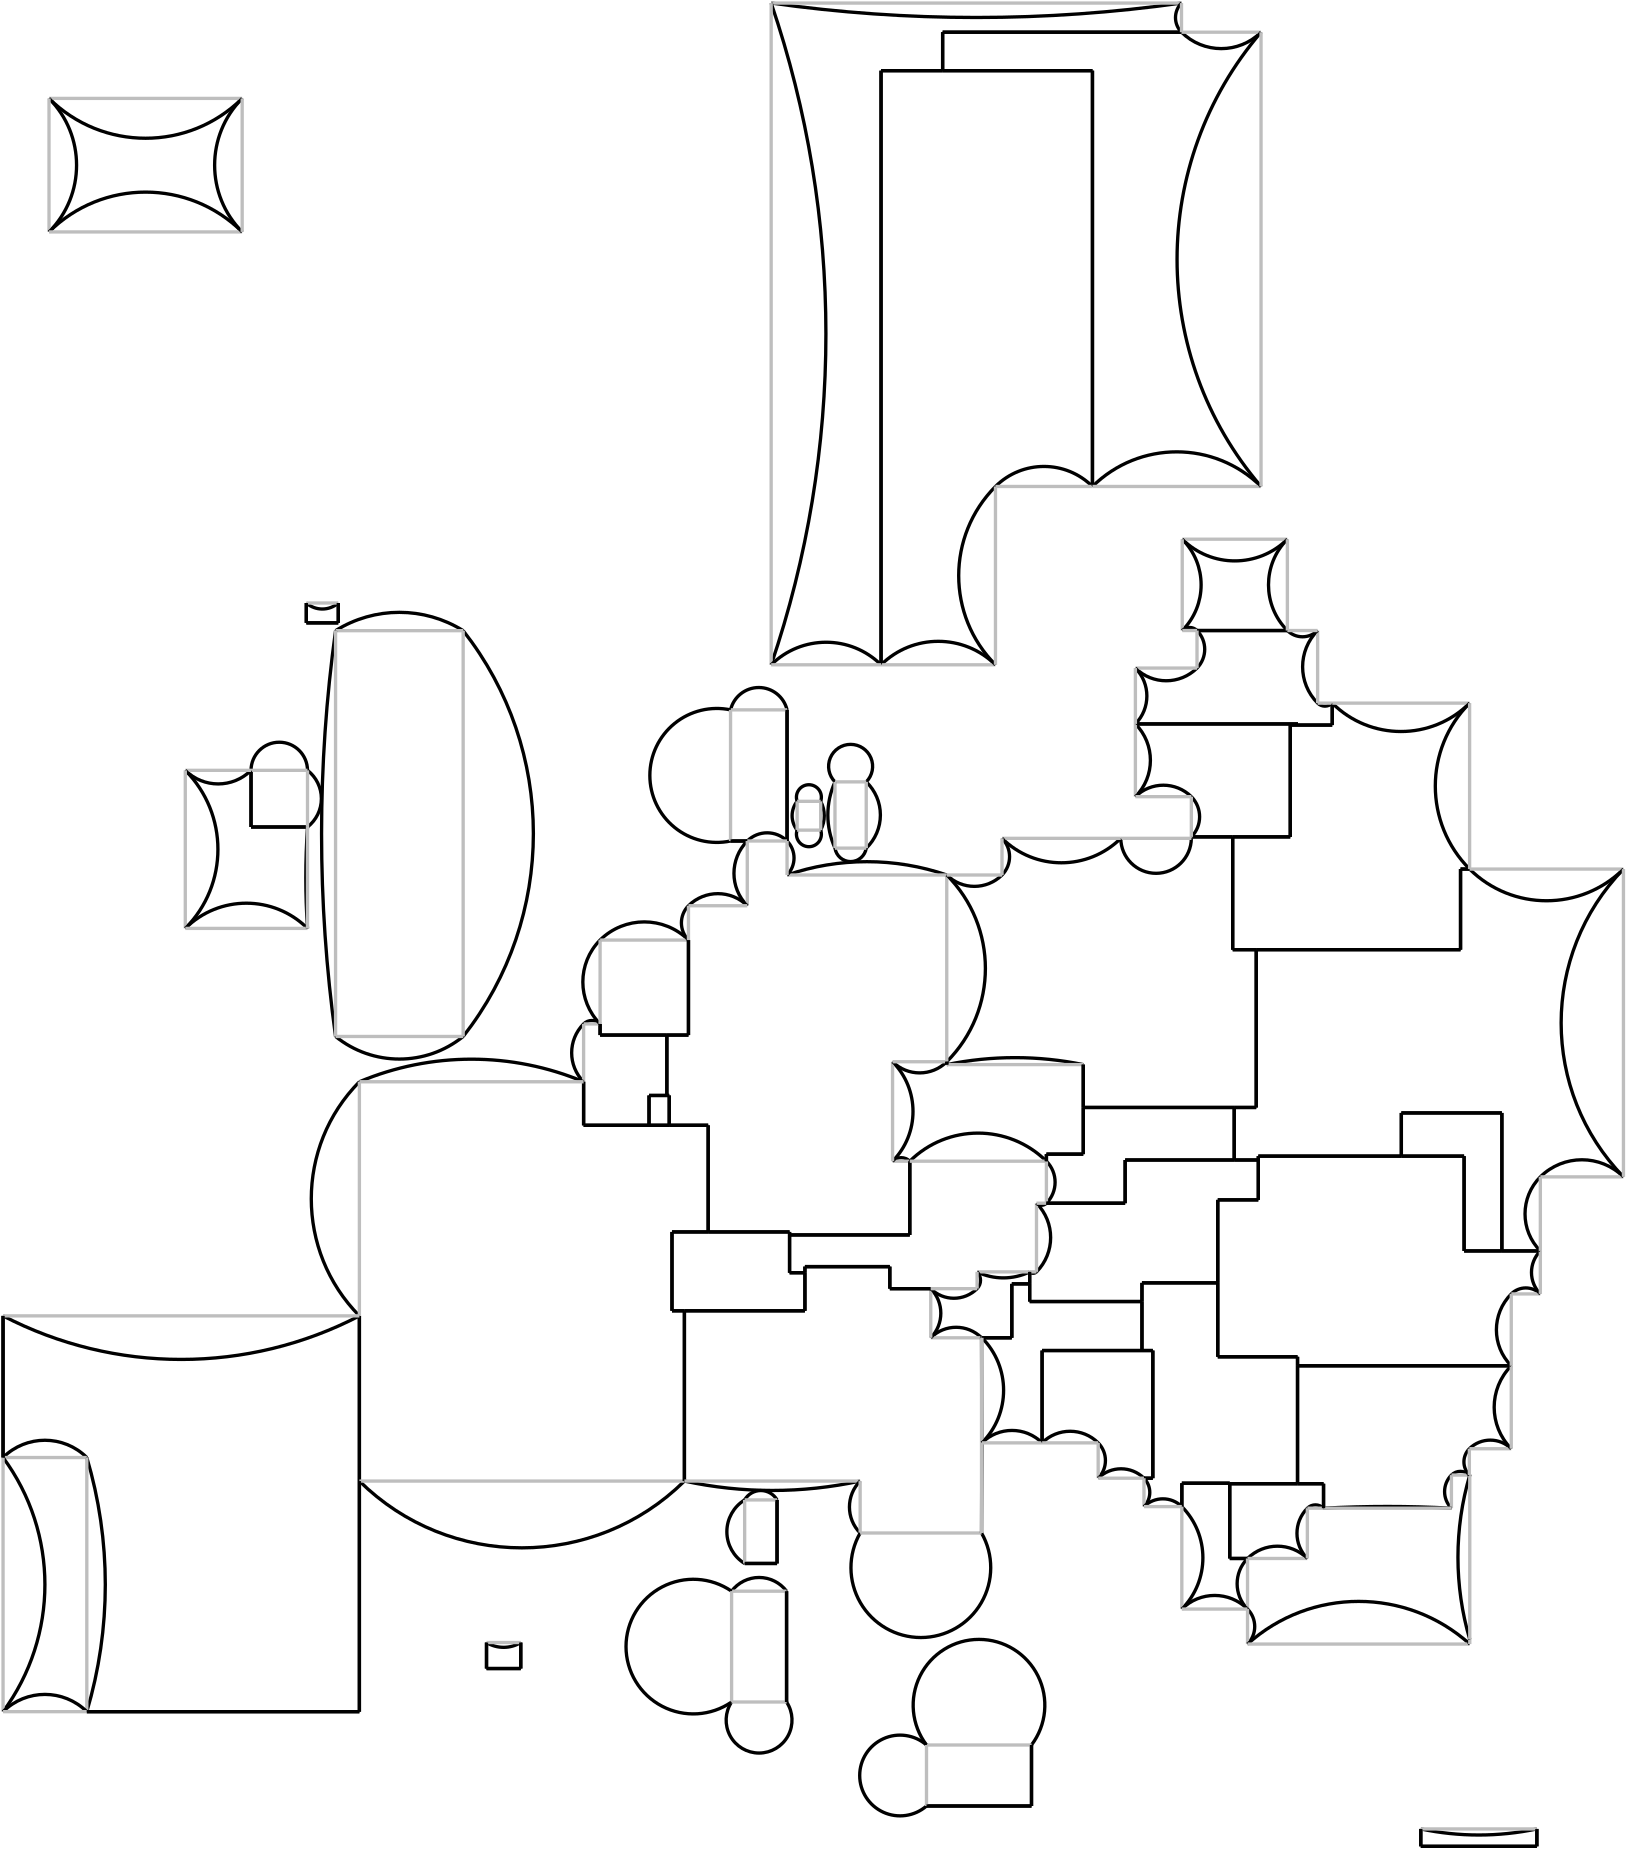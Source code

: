 <?xml version="1.0"?> 
<!DOCTYPE ipe SYSTEM "ipe.dtd"> 
<ipe version="70010" creator="Ipe 7.0.10"> 
<info created="D:20110803231932" modified="D:20110803231932"/> 
<ipestyle name="basic">
<pen name="heavier" value="0.8"/>
<pen name="fat" value="1.2"/>
<pen name="ultrafat" value="2"/>
<color name="red" value="1 0 0"/>
<color name="green" value="0 1 0"/>
<color name="blue" value="0 0 1"/>
<color name="yellow" value="1 1 0"/>
<color name="orange" value="1 0.647 0"/>
<color name="gold" value="1 0.843 0"/>
<color name="purple" value="0.627 0.125 0.941"/>
<color name="gray" value="0.745"/>
<color name="lightblue" value="0.678 0.847 0.902"/>
<color name="lightcyan" value="0.878 1 1"/>
<color name="lightgray" value="0.827"/>
<color name="lightgreen" value="0.565 0.933 0.565"/>
<color name="lightyellow" value="1 1 0.878"/>
<dashstyle name="dashed" value="[4] 0"/>
<dashstyle name="dotted" value="[1 3] 0"/>
<dashstyle name="dash dotted" value="[4 2 1 2] 0"/>
<dashstyle name="dash dot dotted" value="[4 2 1 2 1 2] 0"/>
</ipestyle>
<page>
<layer name="alpha"/>
<layer name="beta"/>
<view layers="beta alpha" active="beta"/>
<path layer="beta" stroke="black" pen="fat">
277.796 104.388 m 
289.459 104.388 l 
</path> 
<path layer="beta" stroke="black" pen="fat">
289.459 104.388 m 
289.459 127.269 l 
</path> 
<path layer="beta" stroke="black" pen="fat">
292.888 54.5286 m 
292.888 94.4125 l 
</path> 
<path layer="beta" stroke="black" pen="fat">
272.72 364.485 m 
278.746 364.485 l 
</path> 
<path layer="beta" stroke="black" pen="fat">
293.063 364.485 m 
293.063 411.689 l 
</path> 
<path layer="beta" stroke="black" pen="fat">
343.263 17.0797 m 
381.063 17.0797 l 
</path> 
<path layer="beta" stroke="black" pen="fat">
381.063 17.0797 m 
381.063 39.0562 l 
</path> 
<path layer="beta" stroke="black" pen="fat">
10.823 142.538 m 
21.3927 0 0 -21.3927 25.8979 127.359 40.9729 142.538 a 
</path> 
<path layer="alpha" stroke="gray" pen="fat">
10.823 142.538 m 
40.9729 142.538 l 
</path> 
<path layer="beta" stroke="black" pen="fat">
40.9729 142.538 m 
160.393 0 0 -160.393 -112.758 96.7911 40.9729 51.0444 a 
</path> 
<path layer="alpha" stroke="gray" pen="fat">
40.9729 142.538 m 
40.9729 51.0444 l 
</path> 
<path layer="beta" stroke="black" pen="fat">
100.094 369.529 m 
120.425 369.529 l 
</path> 
<path layer="beta" stroke="black" pen="fat">
100.094 389.925 m 
100.094 369.529 l 
</path> 
<path layer="beta" stroke="black" pen="fat">
120.425 369.529 m 
100.094 369.529 l 
</path> 
<path layer="beta" stroke="black" pen="fat">
100.094 369.529 m 
100.094 389.925 l 
</path> 
<path layer="beta" stroke="black" pen="fat">
100.094 389.925 m 
10.1659 0 0 -10.1659 110.26 389.878 120.425 389.925 a 
</path> 
<path layer="alpha" stroke="gray" pen="fat">
100.094 389.925 m 
120.425 389.925 l 
</path> 
<path layer="beta" stroke="black" pen="fat">
120.425 389.925 m 
12.9127 0 0 -12.9127 112.505 379.727 120.425 369.529 a 
</path> 
<path layer="alpha" stroke="gray" pen="fat">
120.425 389.925 m 
120.425 369.529 l 
</path> 
<path layer="beta" stroke="black" pen="fat">
120.001 443.004 m 
120.001 450.159 l 
</path> 
<path layer="beta" stroke="black" pen="fat">
131.508 443.004 m 
120.001 443.004 l 
</path> 
<path layer="beta" stroke="black" pen="fat">
131.508 450.159 m 
131.508 443.004 l 
</path> 
<path layer="beta" stroke="black" pen="fat">
10.823 142.538 m 
10.823 193.527 l 
</path> 
<path layer="beta" stroke="black" pen="fat">
139.103 51.0444 m 
40.9729 51.0444 l 
</path> 
<path layer="beta" stroke="black" pen="fat">
139.103 134.065 m 
139.103 51.0444 l 
</path> 
<path layer="beta" stroke="black" pen="fat">
139.103 193.527 m 
139.103 134.065 l 
</path> 
<path layer="beta" stroke="black" pen="fat">
130.527 440.205 m 
43.2854 0 0 -43.2854 153.495 403.516 176.463 440.205 a 
</path> 
<path layer="alpha" stroke="gray" pen="fat">
130.527 440.205 m 
176.463 440.205 l 
</path> 
<path layer="beta" stroke="black" pen="fat">
130.527 294.112 m 
531.63 0 0 -531.63 657.115 367.158 130.527 440.205 a 
</path> 
<path layer="alpha" stroke="gray" pen="fat">
130.527 294.112 m 
130.527 440.205 l 
</path> 
<path layer="beta" stroke="black" pen="fat">
176.463 294.112 m 
36.5115 0 0 -36.5115 153.495 322.494 130.527 294.112 a 
</path> 
<path layer="alpha" stroke="gray" pen="fat">
176.463 294.112 m 
130.527 294.112 l 
</path> 
<path layer="beta" stroke="black" pen="fat">
176.463 440.205 m 
118.193 0 0 -118.193 83.5445 367.158 176.463 294.112 a 
</path> 
<path layer="alpha" stroke="gray" pen="fat">
176.463 440.205 m 
176.463 294.112 l 
</path> 
<path layer="beta" stroke="black" pen="fat">
184.868 66.5732 m 
184.868 75.9246 l 
</path> 
<path layer="beta" stroke="black" pen="fat">
197.194 66.5732 m 
184.868 66.5732 l 
</path> 
<path layer="beta" stroke="black" pen="fat">
197.194 75.9246 m 
197.194 66.5732 l 
</path> 
<path layer="beta" stroke="black" pen="fat">
225.759 294.61 m 
249.788 294.61 l 
</path> 
<path layer="beta" stroke="black" pen="fat">
225.759 298.641 m 
225.759 294.61 l 
</path> 
<path layer="beta" stroke="black" pen="fat">
219.821 298.641 m 
4.20533 0 0 -4.20533 222.79 295.663 225.759 298.641 a 
</path> 
<path layer="alpha" stroke="gray" pen="fat">
219.821 298.641 m 
225.759 298.641 l 
</path> 
<path layer="beta" stroke="black" pen="fat">
219.821 277.81 m 
14.7646 0 0 -14.7646 230.285 288.226 219.821 298.641 a 
</path> 
<path layer="alpha" stroke="gray" pen="fat">
219.821 277.81 m 
219.821 298.641 l 
</path> 
<path layer="beta" stroke="black" pen="fat">
219.821 262.137 m 
219.821 277.81 l 
</path> 
<path layer="beta" stroke="black" pen="fat">
243.377 262.137 m 
219.821 262.137 l 
</path> 
<path layer="beta" stroke="black" pen="fat">
243.377 272.887 m 
243.377 262.137 l 
</path> 
<path layer="beta" stroke="black" pen="fat">
249.788 272.887 m 
243.377 272.887 l 
</path> 
<path layer="beta" stroke="black" pen="fat">
249.788 294.61 m 
249.788 272.887 l 
</path> 
<path layer="beta" stroke="black" pen="fat">
243.377 262.137 m 
243.377 272.887 l 
</path> 
<path layer="beta" stroke="black" pen="fat">
243.377 272.887 m 
249.788 272.887 l 
</path> 
<path layer="beta" stroke="black" pen="fat">
249.788 272.887 m 
250.649 272.887 l 
</path> 
<path layer="beta" stroke="black" pen="fat">
250.649 272.887 m 
250.649 262.137 l 
</path> 
<path layer="beta" stroke="black" pen="fat">
250.649 262.137 m 
243.377 262.137 l 
</path> 
<path layer="beta" stroke="black" pen="fat">
249.788 294.61 m 
225.759 294.61 l 
</path> 
<path layer="beta" stroke="black" pen="fat">
225.759 294.61 m 
225.759 298.641 l 
</path> 
<path layer="beta" stroke="black" pen="fat">
225.759 328.832 m 
22.6336 0 0 -22.6336 241.665 312.729 257.57 328.832 a 
</path> 
<path layer="alpha" stroke="gray" pen="fat">
225.759 328.832 m 
257.57 328.832 l 
</path> 
<path layer="beta" stroke="black" pen="fat">
225.759 298.641 m 
21.4421 0 0 -21.4421 240.988 313.737 225.759 328.832 a 
</path> 
<path layer="alpha" stroke="gray" pen="fat">
225.759 298.641 m 
225.759 328.832 l 
</path> 
<path layer="beta" stroke="black" pen="fat">
257.57 294.61 m 
249.788 294.61 l 
</path> 
<path layer="beta" stroke="black" pen="fat">
257.57 328.832 m 
257.57 294.61 l 
</path> 
<path layer="beta" stroke="black" pen="fat">
139.103 134.065 m 
139.103 193.527 l 
</path> 
<path layer="beta" stroke="black" pen="fat">
219.821 277.81 m 
219.821 262.137 l 
</path> 
<path layer="beta" stroke="black" pen="fat">
219.821 262.137 m 
243.377 262.137 l 
</path> 
<path layer="beta" stroke="black" pen="fat">
243.377 262.137 m 
250.649 262.137 l 
</path> 
<path layer="beta" stroke="black" pen="fat">
250.649 262.137 m 
264.668 262.137 l 
</path> 
<path layer="beta" stroke="black" pen="fat">
264.668 262.137 m 
264.668 223.749 l 
</path> 
<path layer="beta" stroke="black" pen="fat">
139.103 277.81 m 
104.249 0 0 -104.249 179.462 181.69 219.821 277.81 a 
</path> 
<path layer="alpha" stroke="gray" pen="fat">
139.103 277.81 m 
219.821 277.81 l 
</path> 
<path layer="beta" stroke="black" pen="fat">
139.103 193.527 m 
59.9351 0 0 -59.9351 181.721 235.668 139.103 277.81 a 
</path> 
<path layer="alpha" stroke="gray" pen="fat">
139.103 193.527 m 
139.103 277.81 l 
</path> 
<path layer="beta" stroke="black" pen="fat">
256.11 134.065 m 
83.1878 0 0 -83.1878 197.607 193.205 139.103 134.065 a 
</path> 
<path layer="alpha" stroke="gray" pen="fat">
256.11 134.065 m 
139.103 134.065 l 
</path> 
<path layer="beta" stroke="black" pen="fat">
256.11 195.36 m 
256.11 134.065 l 
</path> 
<path layer="beta" stroke="black" pen="fat">
251.638 195.36 m 
256.11 195.36 l 
</path> 
<path layer="beta" stroke="black" pen="fat">
251.638 223.749 m 
251.638 195.36 l 
</path> 
<path layer="beta" stroke="black" pen="fat">
264.668 223.749 m 
251.638 223.749 l 
</path> 
<path layer="beta" stroke="black" pen="fat">
277.796 127.269 m 
6.71366 0 0 -6.71366 283.627 123.942 289.459 127.269 a 
</path> 
<path layer="alpha" stroke="gray" pen="fat">
277.796 127.269 m 
289.459 127.269 l 
</path> 
<path layer="beta" stroke="black" pen="fat">
277.796 104.388 m 
13.4233 0 0 -13.4233 284.817 115.829 277.796 127.269 a 
</path> 
<path layer="alpha" stroke="gray" pen="fat">
277.796 104.388 m 
277.796 127.269 l 
</path> 
<path layer="beta" stroke="black" pen="fat">
289.459 104.388 m 
277.796 104.388 l 
</path> 
<path layer="beta" stroke="black" pen="fat">
289.459 127.269 m 
289.459 104.388 l 
</path> 
<path layer="beta" stroke="black" pen="fat">
273.093 94.4125 m 
12.38 0 0 -12.38 282.991 86.9753 292.888 94.4125 a 
</path> 
<path layer="alpha" stroke="gray" pen="fat">
273.093 94.4125 m 
292.888 94.4125 l 
</path> 
<path layer="beta" stroke="black" pen="fat">
273.093 54.5286 m 
-24.2351 0 0 24.2351 259.322 74.4705 273.093 94.4125 a 
</path> 
<path layer="alpha" stroke="gray" pen="fat">
273.093 54.5286 m 
273.093 94.4125 l 
</path> 
<path layer="beta" stroke="black" pen="fat">
292.888 54.5286 m 
-11.8555 0 0 11.8555 282.991 48.0018 273.093 54.5286 a 
</path> 
<path layer="alpha" stroke="gray" pen="fat">
292.888 54.5286 m 
273.093 54.5286 l 
</path> 
<path layer="beta" stroke="black" pen="fat">
292.888 94.4125 m 
292.888 54.5286 l 
</path> 
<path layer="beta" stroke="black" pen="fat">
272.72 411.689 m 
10.4516 0 0 -10.4516 282.892 409.286 293.063 411.689 a 
</path> 
<path layer="alpha" stroke="gray" pen="fat">
272.72 411.689 m 
293.063 411.689 l 
</path> 
<path layer="beta" stroke="black" pen="fat">
272.72 364.485 m 
-24.1133 0 0 24.1133 267.781 388.087 272.72 411.689 a 
</path> 
<path layer="alpha" stroke="gray" pen="fat">
272.72 364.485 m 
272.72 411.689 l 
</path> 
<path layer="beta" stroke="black" pen="fat">
278.746 364.485 m 
272.72 364.485 l 
</path> 
<path layer="beta" stroke="black" pen="fat">
293.063 411.689 m 
293.063 364.485 l 
</path> 
<path layer="beta" stroke="black" pen="fat">
256.11 195.36 m 
251.638 195.36 l 
</path> 
<path layer="beta" stroke="black" pen="fat">
251.638 195.36 m 
251.638 223.749 l 
</path> 
<path layer="beta" stroke="black" pen="fat">
251.638 223.749 m 
264.668 223.749 l 
</path> 
<path layer="beta" stroke="black" pen="fat">
293.966 209.063 m 
299.492 209.063 l 
</path> 
<path layer="beta" stroke="black" pen="fat">
293.966 222.672 m 
293.966 209.063 l 
</path> 
<path layer="beta" stroke="black" pen="fat">
293.966 223.749 m 
293.966 222.672 l 
</path> 
<path layer="beta" stroke="black" pen="fat">
264.668 223.749 m 
293.966 223.749 l 
</path> 
<path layer="beta" stroke="black" pen="fat">
299.492 195.36 m 
256.11 195.36 l 
</path> 
<path layer="beta" stroke="black" pen="fat">
299.492 209.063 m 
299.492 195.36 l 
</path> 
<path layer="beta" stroke="black" pen="fat">
296.691 378.771 m 
-4.49029 0 0 4.49029 300.93 380.253 305.169 378.771 a 
</path> 
<path layer="alpha" stroke="gray" pen="fat">
296.691 378.771 m 
305.169 378.771 l 
</path> 
<path layer="beta" stroke="black" pen="fat">
296.691 368.403 m 
8.33124 0 0 -8.33124 303.213 373.587 296.691 378.771 a 
</path> 
<path layer="alpha" stroke="gray" pen="fat">
296.691 368.403 m 
296.691 378.771 l 
</path> 
<path layer="beta" stroke="black" pen="fat">
305.169 368.403 m 
-4.49029 0 0 4.49029 300.93 366.922 296.691 368.403 a 
</path> 
<path layer="alpha" stroke="gray" pen="fat">
305.169 368.403 m 
296.691 368.403 l 
</path> 
<path layer="beta" stroke="black" pen="fat">
305.169 378.771 m 
11.0613 0 0 -11.0613 295.398 373.587 305.169 368.403 a 
</path> 
<path layer="alpha" stroke="gray" pen="fat">
305.169 378.771 m 
305.169 368.403 l 
</path> 
<path layer="beta" stroke="black" pen="fat">
310.314 385.768 m 
-7.92464 0 0 7.92464 315.943 391.347 321.571 385.768 a 
</path> 
<path layer="alpha" stroke="gray" pen="fat">
310.314 385.768 m 
321.571 385.768 l 
</path> 
<path layer="beta" stroke="black" pen="fat">
310.314 361.919 m 
29.021 0 0 -29.021 336.772 373.843 310.314 385.768 a 
</path> 
<path layer="alpha" stroke="gray" pen="fat">
310.314 361.919 m 
310.314 385.768 l 
</path> 
<path layer="beta" stroke="black" pen="fat">
321.571 361.919 m 
5.69171 0 0 -5.69171 315.943 362.765 310.314 361.919 a 
</path> 
<path layer="alpha" stroke="gray" pen="fat">
321.571 361.919 m 
310.314 361.919 l 
</path> 
<path layer="beta" stroke="black" pen="fat">
321.571 385.768 m 
16.5075 0 0 -16.5075 310.156 373.844 321.571 361.919 a 
</path> 
<path layer="alpha" stroke="gray" pen="fat">
321.571 385.768 m 
321.571 361.919 l 
</path> 
<path layer="beta" stroke="black" pen="fat">
249.788 272.887 m 
249.788 294.61 l 
</path> 
<path layer="beta" stroke="black" pen="fat">
250.649 272.887 m 
249.788 272.887 l 
</path> 
<path layer="beta" stroke="black" pen="fat">
250.649 262.137 m 
250.649 272.887 l 
</path> 
<path layer="beta" stroke="black" pen="fat">
249.788 294.61 m 
257.57 294.61 l 
</path> 
<path layer="beta" stroke="black" pen="fat">
257.57 294.61 m 
257.57 328.832 l 
</path> 
<path layer="beta" stroke="black" pen="fat">
264.668 262.137 m 
250.649 262.137 l 
</path> 
<path layer="beta" stroke="black" pen="fat">
264.668 223.749 m 
264.668 262.137 l 
</path> 
<path layer="beta" stroke="black" pen="fat">
278.746 364.485 m 
10.1704 0 0 -10.1704 285.905 357.261 293.063 364.485 a 
</path> 
<path layer="alpha" stroke="gray" pen="fat">
278.746 364.485 m 
293.063 364.485 l 
</path> 
<path layer="beta" stroke="black" pen="fat">
293.966 222.672 m 
293.966 223.749 l 
</path> 
<path layer="beta" stroke="black" pen="fat">
293.966 223.749 m 
264.668 223.749 l 
</path> 
<path layer="beta" stroke="black" pen="fat">
293.063 352.243 m 
88.511 0 0 -88.511 321.808 268.529 350.552 352.243 a 
</path> 
<path layer="alpha" stroke="gray" pen="fat">
293.063 352.243 m 
350.552 352.243 l 
</path> 
<path layer="beta" stroke="black" pen="fat">
293.063 364.485 m 
8.71215 0 0 -8.71215 286.864 358.364 293.063 352.243 a 
</path> 
<path layer="alpha" stroke="gray" pen="fat">
293.063 364.485 m 
293.063 352.243 l 
</path> 
<path layer="beta" stroke="black" pen="fat">
278.746 341.185 m 
16.5443 0 0 -16.5443 290.493 352.835 278.746 364.485 a 
</path> 
<path layer="alpha" stroke="gray" pen="fat">
278.746 341.185 m 
278.746 364.485 l 
</path> 
<path layer="beta" stroke="black" pen="fat">
257.57 341.185 m 
15.0771 0 0 -15.0771 268.158 330.451 278.746 341.185 a 
</path> 
<path layer="alpha" stroke="gray" pen="fat">
257.57 341.185 m 
278.746 341.185 l 
</path> 
<path layer="beta" stroke="black" pen="fat">
257.57 328.832 m 
8.78512 0 0 -8.78512 263.818 335.008 257.57 341.185 a 
</path> 
<path layer="alpha" stroke="gray" pen="fat">
257.57 328.832 m 
257.57 341.185 l 
</path> 
<path layer="beta" stroke="black" pen="fat">
337.248 222.672 m 
293.966 222.672 l 
</path> 
<path layer="beta" stroke="black" pen="fat">
337.248 249.207 m 
337.248 222.672 l 
</path> 
<path layer="beta" stroke="black" pen="fat">
331.045 249.207 m 
4.40392 0 0 -4.40392 334.146 246.08 337.248 249.207 a 
</path> 
<path layer="alpha" stroke="gray" pen="fat">
331.045 249.207 m 
337.248 249.207 l 
</path> 
<path layer="beta" stroke="black" pen="fat">
331.045 285.011 m 
25.4541 0 0 -25.4541 312.95 267.109 331.045 249.207 a 
</path> 
<path layer="alpha" stroke="gray" pen="fat">
331.045 285.011 m 
331.045 249.207 l 
</path> 
<path layer="beta" stroke="black" pen="fat">
350.552 285.011 m 
13.8654 0 0 -13.8654 340.799 294.866 331.045 285.011 a 
</path> 
<path layer="alpha" stroke="gray" pen="fat">
350.552 285.011 m 
331.045 285.011 l 
</path> 
<path layer="beta" stroke="black" pen="fat">
350.552 352.243 m 
47.5684 0 0 -47.5684 316.896 318.627 350.552 285.011 a 
</path> 
<path layer="alpha" stroke="gray" pen="fat">
350.552 352.243 m 
350.552 285.011 l 
</path> 
<path layer="beta" stroke="black" pen="fat">
256.11 134.065 m 
256.11 195.36 l 
</path> 
<path layer="beta" stroke="black" pen="fat">
256.11 195.36 m 
299.492 195.36 l 
</path> 
<path layer="beta" stroke="black" pen="fat">
299.492 195.36 m 
299.492 209.063 l 
</path> 
<path layer="beta" stroke="black" pen="fat">
344.788 185.644 m 
12.9523 0 0 -12.9523 353.931 176.47 363.075 185.644 a 
</path> 
<path layer="alpha" stroke="gray" pen="fat">
344.788 185.644 m 
363.075 185.644 l 
</path> 
<path layer="beta" stroke="black" pen="fat">
344.788 203.326 m 
12.5787 0 0 -12.5787 335.84 194.485 344.788 185.644 a 
</path> 
<path layer="alpha" stroke="gray" pen="fat">
344.788 203.326 m 
344.788 185.644 l 
</path> 
<path layer="beta" stroke="black" pen="fat">
330.055 203.326 m 
344.788 203.326 l 
</path> 
<path layer="beta" stroke="black" pen="fat">
330.055 211.258 m 
330.055 203.326 l 
</path> 
<path layer="beta" stroke="black" pen="fat">
299.492 211.258 m 
330.055 211.258 l 
</path> 
<path layer="beta" stroke="black" pen="fat">
299.492 209.063 m 
299.492 211.258 l 
</path> 
<path layer="beta" stroke="black" pen="fat">
319.378 134.065 m 
149.435 0 0 -149.435 287.744 280.113 256.11 134.065 a 
</path> 
<path layer="alpha" stroke="gray" pen="fat">
319.378 134.065 m 
256.11 134.065 l 
</path> 
<path layer="beta" stroke="black" pen="fat">
319.378 115.362 m 
13.2709 0 0 -13.2709 328.794 124.714 319.378 134.065 a 
</path> 
<path layer="alpha" stroke="gray" pen="fat">
319.378 115.362 m 
319.378 134.065 l 
</path> 
<path layer="beta" stroke="black" pen="fat">
363.075 115.362 m 
-25.1579 0 0 25.1579 341.226 102.89 319.378 115.362 a 
</path> 
<path layer="alpha" stroke="gray" pen="fat">
363.075 115.362 m 
319.378 115.362 l 
</path> 
<path layer="beta" stroke="black" pen="fat">
363.075 185.644 m 
6236.23 0 0 -6236.23 -5873.05 150.503 363.075 115.362 a 
</path> 
<path layer="alpha" stroke="gray" pen="fat">
363.075 185.644 m 
363.075 115.362 l 
</path> 
<path layer="beta" stroke="black" pen="fat">
373.973 185.644 m 
363.207 185.644 l 
</path> 
<path layer="beta" stroke="black" pen="fat">
373.973 205.052 m 
373.973 185.644 l 
</path> 
<path layer="beta" stroke="black" pen="fat">
380.404 205.052 m 
373.973 205.052 l 
</path> 
<path layer="beta" stroke="black" pen="fat">
380.404 209.366 m 
380.404 205.052 l 
</path> 
<path layer="beta" stroke="black" pen="fat">
343.263 39.0562 m 
-23.7026 0 0 23.7026 362.163 53.3603 381.063 39.0562 a 
</path> 
<path layer="alpha" stroke="gray" pen="fat">
343.263 39.0562 m 
381.063 39.0562 l 
</path> 
<path layer="beta" stroke="black" pen="fat">
343.263 17.0797 m 
-14.5344 0 0 14.5344 333.749 28.0679 343.263 39.0562 a 
</path> 
<path layer="alpha" stroke="gray" pen="fat">
343.263 17.0797 m 
343.263 39.0562 l 
</path> 
<path layer="beta" stroke="black" pen="fat">
381.063 17.0797 m 
343.263 17.0797 l 
</path> 
<path layer="beta" stroke="black" pen="fat">
381.063 39.0562 m 
381.063 17.0797 l 
</path> 
<path layer="beta" stroke="black" pen="fat">
299.492 209.063 m 
293.966 209.063 l 
</path> 
<path layer="beta" stroke="black" pen="fat">
293.966 209.063 m 
293.966 222.672 l 
</path> 
<path layer="beta" stroke="black" pen="fat">
293.966 222.672 m 
337.248 222.672 l 
</path> 
<path layer="beta" stroke="black" pen="fat">
337.248 222.672 m 
337.248 249.207 l 
</path> 
<path layer="beta" stroke="black" pen="fat">
344.788 203.326 m 
330.055 203.326 l 
</path> 
<path layer="beta" stroke="black" pen="fat">
330.055 203.326 m 
330.055 211.258 l 
</path> 
<path layer="beta" stroke="black" pen="fat">
330.055 211.258 m 
299.492 211.258 l 
</path> 
<path layer="beta" stroke="black" pen="fat">
299.492 211.258 m 
299.492 209.063 l 
</path> 
<path layer="beta" stroke="black" pen="fat">
380.404 209.366 m 
21.7852 0 0 -21.7852 370.938 228.987 361.471 209.366 a 
</path> 
<path layer="alpha" stroke="gray" pen="fat">
380.404 209.366 m 
361.471 209.366 l 
</path> 
<path layer="beta" stroke="black" pen="fat">
361.471 209.366 m 
4.29802 0 0 -4.29802 358.413 206.346 361.471 203.326 a 
</path> 
<path layer="alpha" stroke="gray" pen="fat">
361.471 209.366 m 
361.471 203.326 l 
</path> 
<path layer="beta" stroke="black" pen="fat">
361.471 203.326 m 
11.7983 0 0 -11.7983 353.13 211.67 344.788 203.326 a 
</path> 
<path layer="alpha" stroke="gray" pen="fat">
361.471 203.326 m 
344.788 203.326 l 
</path> 
<path layer="beta" stroke="black" pen="fat">
337.248 249.207 m 
34.9424 0 0 -34.9424 361.839 224.383 386.431 249.207 a 
</path> 
<path layer="alpha" stroke="gray" pen="fat">
337.248 249.207 m 
386.431 249.207 l 
</path> 
<path layer="beta" stroke="black" pen="fat">
382.859 209.366 m 
1.74062 0 0 -1.74062 381.631 210.6 380.404 209.366 a 
</path> 
<path layer="alpha" stroke="gray" pen="fat">
382.859 209.366 m 
380.404 209.366 l 
</path> 
<path layer="beta" stroke="black" pen="fat">
382.859 234.082 m 
17.541 0 0 -17.541 370.41 221.724 382.859 209.366 a 
</path> 
<path layer="alpha" stroke="gray" pen="fat">
382.859 234.082 m 
382.859 209.366 l 
</path> 
<path layer="beta" stroke="black" pen="fat">
386.431 234.082 m 
2.52812 0 0 -2.52812 384.645 235.871 382.859 234.082 a 
</path> 
<path layer="alpha" stroke="gray" pen="fat">
386.431 234.082 m 
382.859 234.082 l 
</path> 
<path layer="beta" stroke="black" pen="fat">
386.431 249.207 m 
10.7069 0 0 -10.7069 378.852 241.645 386.431 234.082 a 
</path> 
<path layer="alpha" stroke="gray" pen="fat">
386.431 249.207 m 
386.431 234.082 l 
</path> 
<path layer="beta" stroke="black" pen="fat">
350.552 283.981 m 
121.432 0 0 -121.432 375.127 165.062 399.702 283.981 a 
</path> 
<path layer="alpha" stroke="gray" pen="fat">
350.552 283.981 m 
399.702 283.981 l 
</path> 
<path layer="beta" stroke="black" pen="fat">
350.552 285.011 m 
350.552 283.981 l 
</path> 
<path layer="beta" stroke="black" pen="fat">
399.702 283.981 m 
399.702 268.548 l 
</path> 
<path layer="beta" stroke="black" pen="fat">
386.431 251.768 m 
386.431 249.207 l 
</path> 
<path layer="beta" stroke="black" pen="fat">
399.702 251.768 m 
386.431 251.768 l 
</path> 
<path layer="beta" stroke="black" pen="fat">
399.702 268.548 m 
399.702 251.768 l 
</path> 
<path layer="beta" stroke="black" pen="fat">
349.07 641.814 m 
403.007 641.814 l 
</path> 
<path layer="beta" stroke="black" pen="fat">
403.007 641.814 m 
403.007 492.108 l 
</path> 
<path layer="beta" stroke="black" pen="fat">
326.904 641.814 m 
349.07 641.814 l 
</path> 
<path layer="beta" stroke="black" pen="fat">
326.904 427.907 m 
326.904 641.814 l 
</path> 
<path layer="beta" stroke="black" pen="fat">
363.207 185.644 m 
373.973 185.644 l 
</path> 
<path layer="beta" stroke="black" pen="fat">
373.973 185.644 m 
373.973 205.052 l 
</path> 
<path layer="beta" stroke="black" pen="fat">
373.973 205.052 m 
380.404 205.052 l 
</path> 
<path layer="beta" stroke="black" pen="fat">
380.404 198.69 m 
420.827 198.69 l 
</path> 
<path layer="beta" stroke="black" pen="fat">
380.404 205.052 m 
380.404 198.69 l 
</path> 
<path layer="beta" stroke="black" pen="fat">
384.879 181.044 m 
384.879 147.812 l 
</path> 
<path layer="beta" stroke="black" pen="fat">
420.827 181.044 m 
384.879 181.044 l 
</path> 
<path layer="beta" stroke="black" pen="fat">
420.827 198.69 m 
420.827 181.044 l 
</path> 
<path layer="beta" stroke="black" pen="fat">
384.879 147.812 m 
384.879 181.044 l 
</path> 
<path layer="beta" stroke="black" pen="fat">
384.879 181.044 m 
420.827 181.044 l 
</path> 
<path layer="beta" stroke="black" pen="fat">
420.827 181.044 m 
424.737 181.044 l 
</path> 
<path layer="beta" stroke="black" pen="fat">
424.737 135.092 m 
421.547 135.092 l 
</path> 
<path layer="beta" stroke="black" pen="fat">
424.737 181.044 m 
424.737 135.092 l 
</path> 
<path layer="beta" stroke="black" pen="fat">
349.07 641.814 m 
326.904 641.814 l 
</path> 
<path layer="beta" stroke="black" pen="fat">
326.904 641.814 m 
326.904 427.907 l 
</path> 
<path layer="beta" stroke="black" pen="fat">
349.07 655.657 m 
349.07 641.814 l 
</path> 
<path layer="beta" stroke="black" pen="fat">
435.064 655.657 m 
349.07 655.657 l 
</path> 
<path layer="beta" stroke="black" pen="fat">
386.431 249.207 m 
386.431 251.768 l 
</path> 
<path layer="beta" stroke="black" pen="fat">
386.431 251.768 m 
399.702 251.768 l 
</path> 
<path layer="beta" stroke="black" pen="fat">
399.702 251.768 m 
399.702 268.548 l 
</path> 
<path layer="beta" stroke="black" pen="fat">
399.702 268.548 m 
454.041 268.548 l 
</path> 
<path layer="beta" stroke="black" pen="fat">
414.779 234.082 m 
386.431 234.082 l 
</path> 
<path layer="beta" stroke="black" pen="fat">
414.779 249.636 m 
414.779 234.082 l 
</path> 
<path layer="beta" stroke="black" pen="fat">
454.041 249.636 m 
414.779 249.636 l 
</path> 
<path layer="beta" stroke="black" pen="fat">
454.041 268.548 m 
454.041 249.636 l 
</path> 
<path layer="beta" stroke="black" pen="fat">
452.429 106.189 m 
458.832 106.189 l 
</path> 
<path layer="beta" stroke="black" pen="fat">
452.429 133.096 m 
452.429 106.189 l 
</path> 
<path layer="beta" stroke="black" pen="fat">
452.429 133.301 m 
452.429 133.096 l 
</path> 
<path layer="beta" stroke="black" pen="fat">
435.181 133.301 m 
452.429 133.301 l 
</path> 
<path layer="beta" stroke="black" pen="fat">
435.181 124.864 m 
435.181 133.301 l 
</path> 
<path layer="beta" stroke="black" pen="fat">
350.552 283.981 m 
350.552 285.011 l 
</path> 
<path layer="beta" stroke="black" pen="fat">
399.702 268.548 m 
399.702 283.981 l 
</path> 
<path layer="beta" stroke="black" pen="fat">
454.041 268.548 m 
399.702 268.548 l 
</path> 
<path layer="beta" stroke="black" pen="fat">
453.487 325.356 m 
461.971 325.356 l 
</path> 
<path layer="beta" stroke="black" pen="fat">
453.487 365.969 m 
453.487 325.356 l 
</path> 
<path layer="beta" stroke="black" pen="fat">
438.607 365.969 m 
453.487 365.969 l 
</path> 
<path layer="beta" stroke="black" pen="fat">
461.971 268.548 m 
454.041 268.548 l 
</path> 
<path layer="beta" stroke="black" pen="fat">
461.971 325.356 m 
461.971 268.548 l 
</path> 
<path layer="beta" stroke="black" pen="fat">
380.404 205.052 m 
380.404 209.366 l 
</path> 
<path layer="beta" stroke="black" pen="fat">
420.827 198.69 m 
380.404 198.69 l 
</path> 
<path layer="beta" stroke="black" pen="fat">
380.404 198.69 m 
380.404 205.052 l 
</path> 
<path layer="beta" stroke="black" pen="fat">
386.431 234.082 m 
414.779 234.082 l 
</path> 
<path layer="beta" stroke="black" pen="fat">
414.779 234.082 m 
414.779 249.636 l 
</path> 
<path layer="beta" stroke="black" pen="fat">
414.779 249.636 m 
454.041 249.636 l 
</path> 
<path layer="beta" stroke="black" pen="fat">
454.041 249.636 m 
462.717 249.636 l 
</path> 
<path layer="beta" stroke="black" pen="fat">
420.827 205.403 m 
420.827 198.69 l 
</path> 
<path layer="beta" stroke="black" pen="fat">
448.116 205.403 m 
420.827 205.403 l 
</path> 
<path layer="beta" stroke="black" pen="fat">
448.116 235.299 m 
448.116 205.403 l 
</path> 
<path layer="beta" stroke="black" pen="fat">
462.717 235.299 m 
448.116 235.299 l 
</path> 
<path layer="beta" stroke="black" pen="fat">
462.717 249.636 m 
462.717 235.299 l 
</path> 
<path layer="beta" stroke="black" pen="fat">
403.007 641.814 m 
349.07 641.814 l 
</path> 
<path layer="beta" stroke="black" pen="fat">
403.007 492.108 m 
403.007 641.814 l 
</path> 
<path layer="beta" stroke="black" pen="fat">
349.07 641.814 m 
349.07 655.657 l 
</path> 
<path layer="beta" stroke="black" pen="fat">
349.07 655.657 m 
435.064 655.657 l 
</path> 
<path layer="beta" stroke="black" pen="fat">
473.179 440.254 m 
440.645 440.254 l 
</path> 
<path layer="beta" stroke="black" pen="fat">
420.827 181.044 m 
420.827 198.69 l 
</path> 
<path layer="beta" stroke="black" pen="fat">
424.737 181.044 m 
420.827 181.044 l 
</path> 
<path layer="beta" stroke="black" pen="fat">
421.547 135.092 m 
424.737 135.092 l 
</path> 
<path layer="beta" stroke="black" pen="fat">
424.737 135.092 m 
424.737 181.044 l 
</path> 
<path layer="beta" stroke="black" pen="fat">
452.429 133.096 m 
452.429 133.301 l 
</path> 
<path layer="beta" stroke="black" pen="fat">
452.429 133.301 m 
435.181 133.301 l 
</path> 
<path layer="beta" stroke="black" pen="fat">
435.181 133.301 m 
435.181 124.864 l 
</path> 
<path layer="beta" stroke="black" pen="fat">
420.827 198.69 m 
420.827 205.403 l 
</path> 
<path layer="beta" stroke="black" pen="fat">
420.827 205.403 m 
448.116 205.403 l 
</path> 
<path layer="beta" stroke="black" pen="fat">
448.116 178.789 m 
476.834 178.789 l 
</path> 
<path layer="beta" stroke="black" pen="fat">
448.116 205.403 m 
448.116 178.789 l 
</path> 
<path layer="beta" stroke="black" pen="fat">
476.834 178.789 m 
476.834 175.56 l 
</path> 
<path layer="beta" stroke="black" pen="fat">
476.834 133.096 m 
452.429 133.096 l 
</path> 
<path layer="beta" stroke="black" pen="fat">
476.834 175.56 m 
476.834 133.096 l 
</path> 
<path layer="beta" stroke="black" pen="fat">
453.487 365.969 m 
438.607 365.969 l 
</path> 
<path layer="beta" stroke="black" pen="fat">
418.464 406.627 m 
477.002 406.627 l 
</path> 
<path layer="beta" stroke="black" pen="fat">
477.002 406.627 m 
477.002 406.216 l 
</path> 
<path layer="beta" stroke="black" pen="fat">
474.224 365.969 m 
453.487 365.969 l 
</path> 
<path layer="beta" stroke="black" pen="fat">
474.224 406.216 m 
474.224 365.969 l 
</path> 
<path layer="beta" stroke="black" pen="fat">
477.002 406.216 m 
474.224 406.216 l 
</path> 
<path layer="beta" stroke="black" pen="fat">
458.832 106.189 m 
452.429 106.189 l 
</path> 
<path layer="beta" stroke="black" pen="fat">
452.429 106.189 m 
452.429 133.096 l 
</path> 
<path layer="beta" stroke="black" pen="fat">
452.429 133.096 m 
476.834 133.096 l 
</path> 
<path layer="beta" stroke="black" pen="fat">
476.834 133.096 m 
486.197 133.096 l 
</path> 
<path layer="beta" stroke="black" pen="fat">
486.197 133.096 m 
486.197 124.285 l 
</path> 
<path layer="beta" stroke="black" pen="fat">
440.645 440.254 m 
473.179 440.254 l 
</path> 
<path layer="beta" stroke="black" pen="fat">
477.002 406.627 m 
418.464 406.627 l 
</path> 
<path layer="beta" stroke="black" pen="fat">
477.002 406.216 m 
477.002 406.627 l 
</path> 
<path layer="beta" stroke="black" pen="fat">
489.332 406.216 m 
477.002 406.216 l 
</path> 
<path layer="beta" stroke="black" pen="fat">
489.332 414.121 m 
489.332 406.216 l 
</path> 
<path layer="beta" stroke="black" pen="fat">
461.971 325.356 m 
453.487 325.356 l 
</path> 
<path layer="beta" stroke="black" pen="fat">
453.487 325.356 m 
453.487 365.969 l 
</path> 
<path layer="beta" stroke="black" pen="fat">
453.487 365.969 m 
474.224 365.969 l 
</path> 
<path layer="beta" stroke="black" pen="fat">
474.224 365.969 m 
474.224 406.216 l 
</path> 
<path layer="beta" stroke="black" pen="fat">
474.224 406.216 m 
477.002 406.216 l 
</path> 
<path layer="beta" stroke="black" pen="fat">
477.002 406.216 m 
489.332 406.216 l 
</path> 
<path layer="beta" stroke="black" pen="fat">
489.332 406.216 m 
489.332 414.121 l 
</path> 
<path layer="beta" stroke="black" pen="fat">
535.517 325.356 m 
461.971 325.356 l 
</path> 
<path layer="beta" stroke="black" pen="fat">
535.517 354.375 m 
535.517 325.356 l 
</path> 
<path layer="beta" stroke="black" pen="fat">
538.782 354.375 m 
535.517 354.375 l 
</path> 
<path layer="beta" stroke="black" pen="fat">
458.832 87.9914 m 
12.9358 0 0 -12.9358 468.027 97.0902 458.832 106.189 a 
</path> 
<path layer="alpha" stroke="gray" pen="fat">
458.832 87.9914 m 
458.832 106.189 l 
</path> 
<path layer="beta" stroke="black" pen="fat">
458.832 106.189 m 
15.3048 0 0 -15.3048 469.602 95.3147 480.371 106.189 a 
</path> 
<path layer="alpha" stroke="gray" pen="fat">
458.832 106.189 m 
480.371 106.189 l 
</path> 
<path layer="beta" stroke="black" pen="fat">
480.371 106.189 m 
12.8127 0 0 -12.8127 489.443 115.237 480.371 124.285 a 
</path> 
<path layer="alpha" stroke="gray" pen="fat">
480.371 106.189 m 
480.371 124.285 l 
</path> 
<path layer="beta" stroke="black" pen="fat">
480.371 124.285 m 
4.12769 0 0 -4.12769 483.284 121.361 486.197 124.285 a 
</path> 
<path layer="alpha" stroke="gray" pen="fat">
480.371 124.285 m 
486.197 124.285 l 
</path> 
<path layer="beta" stroke="black" pen="fat">
532.236 136.231 m 
4.58887 0 0 -4.58887 535.465 132.971 538.695 136.231 a 
</path> 
<path layer="alpha" stroke="gray" pen="fat">
532.236 136.231 m 
538.695 136.231 l 
</path> 
<path layer="beta" stroke="black" pen="fat">
532.236 124.285 m 
8.47367 0 0 -8.47367 538.246 130.258 532.236 136.231 a 
</path> 
<path layer="alpha" stroke="gray" pen="fat">
532.236 124.285 m 
532.236 136.231 l 
</path> 
<path layer="beta" stroke="black" pen="fat">
486.197 124.285 m 
420.751 0 0 -420.751 509.216 -295.836 532.236 124.285 a 
</path> 
<path layer="alpha" stroke="gray" pen="fat">
486.197 124.285 m 
532.236 124.285 l 
</path> 
<path layer="beta" stroke="black" pen="fat">
514.209 266.58 m 
550.396 266.58 l 
</path> 
<path layer="beta" stroke="black" pen="fat">
514.209 251.044 m 
514.209 266.58 l 
</path> 
<path layer="beta" stroke="black" pen="fat">
550.396 266.58 m 
550.396 216.903 l 
</path> 
<path layer="beta" stroke="black" pen="fat">
536.801 251.044 m 
514.209 251.044 l 
</path> 
<path layer="beta" stroke="black" pen="fat">
536.801 216.903 m 
536.801 251.044 l 
</path> 
<path layer="beta" stroke="black" pen="fat">
550.396 216.903 m 
536.801 216.903 l 
</path> 
<path layer="beta" stroke="black" pen="fat">
476.834 133.096 m 
476.834 175.56 l 
</path> 
<path layer="beta" stroke="black" pen="fat">
486.197 133.096 m 
476.834 133.096 l 
</path> 
<path layer="beta" stroke="black" pen="fat">
486.197 124.285 m 
486.197 133.096 l 
</path> 
<path layer="beta" stroke="black" pen="fat">
476.834 175.56 m 
553.78 175.56 l 
</path> 
<path layer="beta" stroke="black" pen="fat">
521.205 2.5632 m 
521.205 8.8264 l 
</path> 
<path layer="beta" stroke="black" pen="fat">
562.992 2.5632 m 
521.205 2.5632 l 
</path> 
<path layer="beta" stroke="black" pen="fat">
562.992 8.8264 m 
562.992 2.5632 l 
</path> 
<path layer="beta" stroke="black" pen="fat">
448.116 205.403 m 
448.116 235.299 l 
</path> 
<path layer="beta" stroke="black" pen="fat">
448.116 235.299 m 
462.717 235.299 l 
</path> 
<path layer="beta" stroke="black" pen="fat">
462.717 235.299 m 
462.717 249.636 l 
</path> 
<path layer="beta" stroke="black" pen="fat">
476.834 178.789 m 
448.116 178.789 l 
</path> 
<path layer="beta" stroke="black" pen="fat">
448.116 178.789 m 
448.116 205.403 l 
</path> 
<path layer="beta" stroke="black" pen="fat">
476.834 175.56 m 
476.834 178.789 l 
</path> 
<path layer="beta" stroke="black" pen="fat">
514.209 251.044 m 
536.801 251.044 l 
</path> 
<path layer="beta" stroke="black" pen="fat">
536.801 251.044 m 
536.801 216.903 l 
</path> 
<path layer="beta" stroke="black" pen="fat">
536.801 216.903 m 
550.396 216.903 l 
</path> 
<path layer="beta" stroke="black" pen="fat">
553.78 175.56 m 
476.834 175.56 l 
</path> 
<path layer="beta" stroke="black" pen="fat">
550.396 216.903 m 
564.248 216.903 l 
</path> 
<path layer="beta" stroke="black" pen="fat">
462.717 251.044 m 
514.209 251.044 l 
</path> 
<path layer="beta" stroke="black" pen="fat">
462.717 249.636 m 
462.717 251.044 l 
</path> 
<path layer="beta" stroke="black" pen="fat">
454.041 249.636 m 
454.041 268.548 l 
</path> 
<path layer="beta" stroke="black" pen="fat">
454.041 268.548 m 
461.971 268.548 l 
</path> 
<path layer="beta" stroke="black" pen="fat">
461.971 268.548 m 
461.971 325.356 l 
</path> 
<path layer="beta" stroke="black" pen="fat">
462.717 249.636 m 
454.041 249.636 l 
</path> 
<path layer="beta" stroke="black" pen="fat">
461.971 325.356 m 
535.517 325.356 l 
</path> 
<path layer="beta" stroke="black" pen="fat">
535.517 325.356 m 
535.517 354.375 l 
</path> 
<path layer="beta" stroke="black" pen="fat">
535.517 354.375 m 
538.782 354.375 l 
</path> 
<path layer="beta" stroke="black" pen="fat">
550.396 266.58 m 
514.209 266.58 l 
</path> 
<path layer="beta" stroke="black" pen="fat">
514.209 266.58 m 
514.209 251.044 l 
</path> 
<path layer="beta" stroke="black" pen="fat">
550.396 216.903 m 
550.396 266.58 l 
</path> 
<path layer="beta" stroke="black" pen="fat">
564.248 216.903 m 
550.396 216.903 l 
</path> 
<path layer="beta" stroke="black" pen="fat">
514.209 251.044 m 
462.717 251.044 l 
</path> 
<path layer="beta" stroke="black" pen="fat">
462.717 251.044 m 
462.717 249.636 l 
</path> 
<path layer="beta" stroke="black" pen="fat">
10.823 142.538 m 
76.9897 0 0 -76.9897 -51.1016 96.7911 10.823 51.0444 a 
</path> 
<path layer="alpha" stroke="gray" pen="fat">
10.823 142.538 m 
10.823 51.0444 l 
</path> 
<path layer="beta" stroke="black" pen="fat">
10.823 51.0444 m 
21.3927 0 0 -21.3927 25.8979 35.8657 40.9729 51.0444 a 
</path> 
<path layer="alpha" stroke="gray" pen="fat">
10.823 51.0444 m 
40.9729 51.0444 l 
</path> 
<path layer="beta" stroke="black" pen="fat">
96.909 631.81 m 
49.3387 0 0 -49.3387 62.1387 666.814 27.3684 631.81 a 
</path> 
<path layer="alpha" stroke="gray" pen="fat">
96.909 631.81 m 
27.3684 631.81 l 
</path> 
<path layer="beta" stroke="black" pen="fat">
27.3684 631.81 m 
34.0656 0 0 -34.0656 3.22195 607.78 27.3684 583.751 a 
</path> 
<path layer="alpha" stroke="gray" pen="fat">
27.3684 631.81 m 
27.3684 583.751 l 
</path> 
<path layer="beta" stroke="black" pen="fat">
27.3684 583.751 m 
49.3387 0 0 -49.3387 62.1387 548.746 96.909 583.751 a 
</path> 
<path layer="alpha" stroke="gray" pen="fat">
27.3684 583.751 m 
96.909 583.751 l 
</path> 
<path layer="beta" stroke="black" pen="fat">
96.909 583.751 m 
34.0656 0 0 -34.0656 121.055 607.78 96.909 631.81 a 
</path> 
<path layer="alpha" stroke="gray" pen="fat">
96.909 583.751 m 
96.909 631.81 l 
</path> 
<path layer="beta" stroke="black" pen="fat">
100.094 389.925 m 
16.7528 0 0 -16.7528 88.2606 401.784 76.4275 389.925 a 
</path> 
<path layer="alpha" stroke="gray" pen="fat">
100.094 389.925 m 
76.4275 389.925 l 
</path> 
<path layer="beta" stroke="black" pen="fat">
76.4275 389.925 m 
40.3251 0 0 -40.3251 47.8497 361.475 76.4275 333.024 a 
</path> 
<path layer="alpha" stroke="gray" pen="fat">
76.4275 389.925 m 
76.4275 333.024 l 
</path> 
<path layer="beta" stroke="black" pen="fat">
76.4275 333.024 m 
31.215 0 0 -31.215 98.4264 310.879 120.425 333.024 a 
</path> 
<path layer="alpha" stroke="gray" pen="fat">
76.4275 333.024 m 
120.425 333.024 l 
</path> 
<path layer="beta" stroke="black" pen="fat">
120.425 333.024 m 
275.361 0 0 -275.361 395.181 351.277 120.425 369.529 a 
</path> 
<path layer="alpha" stroke="gray" pen="fat">
120.425 333.024 m 
120.425 369.529 l 
</path> 
<path layer="beta" stroke="black" pen="fat">
131.508 450.159 m 
8.73046 0 0 -8.73046 125.755 456.725 120.001 450.159 a 
</path> 
<path layer="alpha" stroke="gray" pen="fat">
131.508 450.159 m 
120.001 450.159 l 
</path> 
<path layer="beta" stroke="black" pen="fat">
120.001 450.159 m 
120.001 443.004 l 
</path> 
<path layer="beta" stroke="black" pen="fat">
120.001 443.004 m 
131.508 443.004 l 
</path> 
<path layer="beta" stroke="black" pen="fat">
131.508 443.004 m 
131.508 450.159 l 
</path> 
<path layer="beta" stroke="black" pen="fat">
139.103 193.527 m 
139.05 0 0 -139.05 74.963 316.899 10.823 193.527 a 
</path> 
<path layer="alpha" stroke="gray" pen="fat">
139.103 193.527 m 
10.823 193.527 l 
</path> 
<path layer="beta" stroke="black" pen="fat">
10.823 193.527 m 
10.823 142.538 l 
</path> 
<path layer="beta" stroke="black" pen="fat">
40.9729 51.0444 m 
139.103 51.0444 l 
</path> 
<path layer="beta" stroke="black" pen="fat">
139.103 51.0444 m 
139.103 134.065 l 
</path> 
<path layer="beta" stroke="black" pen="fat">
197.194 75.9246 m 
11.8917 0 0 -11.8917 191.031 86.0948 184.868 75.9246 a 
</path> 
<path layer="alpha" stroke="gray" pen="fat">
197.194 75.9246 m 
184.868 75.9246 l 
</path> 
<path layer="beta" stroke="black" pen="fat">
184.868 75.9246 m 
184.868 66.5732 l 
</path> 
<path layer="beta" stroke="black" pen="fat">
184.868 66.5732 m 
197.194 66.5732 l 
</path> 
<path layer="beta" stroke="black" pen="fat">
197.194 66.5732 m 
197.194 75.9246 l 
</path> 
<path layer="beta" stroke="black" pen="fat">
363.075 185.644 m 
-0.0715028 0 0 0.0715028 363.141 185.672 363.207 185.644 a 
</path> 
<path layer="alpha" stroke="gray" pen="fat">
363.075 185.644 m 
363.207 185.644 l 
</path> 
<path layer="beta" stroke="black" pen="fat">
326.904 427.907 m 
29.2971 0 0 -29.2971 347.497 407.069 368.091 427.907 a 
</path> 
<path layer="alpha" stroke="gray" pen="fat">
326.904 427.907 m 
368.091 427.907 l 
</path> 
<path layer="beta" stroke="black" pen="fat">
368.091 427.907 m 
45.5412 0 0 -45.5412 400.395 460.008 368.091 492.108 a 
</path> 
<path layer="alpha" stroke="gray" pen="fat">
368.091 427.907 m 
368.091 492.108 l 
</path> 
<path layer="beta" stroke="black" pen="fat">
368.091 492.108 m 
24.7303 0 0 -24.7303 385.549 474.592 403.007 492.108 a 
</path> 
<path layer="alpha" stroke="gray" pen="fat">
368.091 492.108 m 
403.007 492.108 l 
</path> 
<path layer="beta" stroke="black" pen="fat">
363.207 185.644 m 
26.8075 0 0 -26.8075 344.211 166.728 363.207 147.812 a 
</path> 
<path layer="alpha" stroke="gray" pen="fat">
363.207 185.644 m 
363.207 147.812 l 
</path> 
<path layer="beta" stroke="black" pen="fat">
363.207 147.812 m 
15.3584 0 0 -15.3584 374.043 136.929 384.879 147.812 a 
</path> 
<path layer="alpha" stroke="gray" pen="fat">
363.207 147.812 m 
384.879 147.812 l 
</path> 
<path layer="beta" stroke="black" pen="fat">
384.879 147.812 m 
14.2906 0 0 -14.2906 394.972 137.696 405.065 147.812 a 
</path> 
<path layer="alpha" stroke="gray" pen="fat">
384.879 147.812 m 
405.065 147.812 l 
</path> 
<path layer="beta" stroke="black" pen="fat">
405.065 147.812 m 
9.0434 0 0 -9.0434 398.637 141.452 405.065 135.092 a 
</path> 
<path layer="alpha" stroke="gray" pen="fat">
405.065 147.812 m 
405.065 135.092 l 
</path> 
<path layer="beta" stroke="black" pen="fat">
405.065 135.092 m 
11.7196 0 0 -11.7196 413.306 126.759 421.547 135.092 a 
</path> 
<path layer="alpha" stroke="gray" pen="fat">
405.065 135.092 m 
421.547 135.092 l 
</path> 
<path layer="beta" stroke="black" pen="fat">
435.064 666.145 m 
527.661 0 0 -527.661 361.203 1188.61 287.342 666.145 a 
</path> 
<path layer="alpha" stroke="gray" pen="fat">
435.064 666.145 m 
287.342 666.145 l 
</path> 
<path layer="beta" stroke="black" pen="fat">
287.342 666.145 m 
369.836 0 0 -369.836 -62.7855 547.026 287.342 427.907 a 
</path> 
<path layer="alpha" stroke="gray" pen="fat">
287.342 666.145 m 
287.342 427.907 l 
</path> 
<path layer="beta" stroke="black" pen="fat">
287.342 427.907 m 
28.1307 0 0 -28.1307 307.123 407.906 326.904 427.907 a 
</path> 
<path layer="alpha" stroke="gray" pen="fat">
287.342 427.907 m 
326.904 427.907 l 
</path> 
<path layer="beta" stroke="black" pen="fat">
435.064 655.657 m 
7.43493 0 0 -7.43493 440.334 660.901 435.064 666.145 a 
</path> 
<path layer="alpha" stroke="gray" pen="fat">
435.064 655.657 m 
435.064 666.145 l 
</path> 
<path layer="beta" stroke="black" pen="fat">
435.181 124.864 m 
26.2048 0 0 -26.2048 416.559 106.428 435.181 87.9914 a 
</path> 
<path layer="alpha" stroke="gray" pen="fat">
435.181 124.864 m 
435.181 87.9914 l 
</path> 
<path layer="beta" stroke="black" pen="fat">
435.181 87.9914 m 
16.7341 0 0 -16.7341 447.007 76.1512 458.832 87.9914 a 
</path> 
<path layer="alpha" stroke="gray" pen="fat">
435.181 87.9914 m 
458.832 87.9914 l 
</path> 
<path layer="beta" stroke="black" pen="fat">
438.607 365.969 m 
0.371222 0 0 -0.371222 438.344 365.707 438.607 365.445 a 
</path> 
<path layer="alpha" stroke="gray" pen="fat">
438.607 365.969 m 
438.607 365.445 l 
</path> 
<path layer="beta" stroke="black" pen="fat">
438.607 365.445 m 
12.7037 0 0 -12.7037 425.904 365.554 413.2 365.445 a 
</path> 
<path layer="alpha" stroke="gray" pen="fat">
438.607 365.445 m 
413.2 365.445 l 
</path> 
<path layer="beta" stroke="black" pen="fat">
413.2 365.445 m 
30.3565 0 0 -30.3565 391.824 386.999 370.447 365.445 a 
</path> 
<path layer="alpha" stroke="gray" pen="fat">
413.2 365.445 m 
370.447 365.445 l 
</path> 
<path layer="beta" stroke="black" pen="fat">
370.447 365.445 m 
9.36832 0 0 -9.36832 363.8 358.844 370.447 352.243 a 
</path> 
<path layer="alpha" stroke="gray" pen="fat">
370.447 365.445 m 
370.447 352.243 l 
</path> 
<path layer="beta" stroke="black" pen="fat">
370.447 352.243 m 
14.1383 0 0 -14.1383 360.5 362.29 350.552 352.243 a 
</path> 
<path layer="alpha" stroke="gray" pen="fat">
370.447 352.243 m 
350.552 352.243 l 
</path> 
<path layer="beta" stroke="black" pen="fat">
463.697 655.657 m 
20.2902 0 0 -20.2902 449.381 670.035 435.064 655.657 a 
</path> 
<path layer="alpha" stroke="gray" pen="fat">
463.697 655.657 m 
435.064 655.657 l 
</path> 
<path layer="beta" stroke="black" pen="fat">
403.007 492.108 m 
43.157 0 0 -43.157 433.352 461.421 463.697 492.108 a 
</path> 
<path layer="alpha" stroke="gray" pen="fat">
403.007 492.108 m 
463.697 492.108 l 
</path> 
<path layer="beta" stroke="black" pen="fat">
463.697 492.108 m 
125.711 0 0 -125.711 559.176 573.883 463.697 655.657 a 
</path> 
<path layer="alpha" stroke="gray" pen="fat">
463.697 492.108 m 
463.697 655.657 l 
</path> 
<path layer="beta" stroke="black" pen="fat">
473.179 473.132 m 
26.8301 0 0 -26.8301 454.254 492.15 435.329 473.132 a 
</path> 
<path layer="alpha" stroke="gray" pen="fat">
473.179 473.132 m 
435.329 473.132 l 
</path> 
<path layer="beta" stroke="black" pen="fat">
435.329 473.132 m 
23.2793 0 0 -23.2793 418.846 456.693 435.329 440.254 a 
</path> 
<path layer="alpha" stroke="gray" pen="fat">
435.329 473.132 m 
435.329 440.254 l 
</path> 
<path layer="beta" stroke="black" pen="fat">
435.329 440.254 m 
3.76099 0 0 -3.76099 437.987 437.593 440.645 440.254 a 
</path> 
<path layer="alpha" stroke="gray" pen="fat">
435.329 440.254 m 
440.645 440.254 l 
</path> 
<path layer="beta" stroke="black" pen="fat">
473.179 440.254 m 
23.2793 0 0 -23.2793 489.662 456.693 473.179 473.132 a 
</path> 
<path layer="alpha" stroke="gray" pen="fat">
473.179 440.254 m 
473.179 473.132 l 
</path> 
<path layer="beta" stroke="black" pen="fat">
421.547 135.092 m 
7.27558 0 0 -7.27558 416.372 129.978 421.547 124.864 a 
</path> 
<path layer="alpha" stroke="gray" pen="fat">
421.547 135.092 m 
421.547 124.864 l 
</path> 
<path layer="beta" stroke="black" pen="fat">
421.547 124.864 m 
9.69087 0 0 -9.69087 428.364 117.976 435.181 124.864 a 
</path> 
<path layer="alpha" stroke="gray" pen="fat">
421.547 124.864 m 
435.181 124.864 l 
</path> 
<path layer="beta" stroke="black" pen="fat">
418.464 406.627 m 
18.5606 0 0 -18.5606 405.309 393.533 418.464 380.439 a 
</path> 
<path layer="alpha" stroke="gray" pen="fat">
418.464 406.627 m 
418.464 380.439 l 
</path> 
<path layer="beta" stroke="black" pen="fat">
418.464 380.439 m 
14.3392 0 0 -14.3392 428.535 370.232 438.607 380.439 a 
</path> 
<path layer="alpha" stroke="gray" pen="fat">
418.464 380.439 m 
438.607 380.439 l 
</path> 
<path layer="beta" stroke="black" pen="fat">
438.607 380.439 m 
10.2831 0 0 -10.2831 431.299 373.204 438.607 365.969 a 
</path> 
<path layer="alpha" stroke="gray" pen="fat">
438.607 380.439 m 
438.607 365.969 l 
</path> 
<path layer="beta" stroke="black" pen="fat">
489.332 414.121 m 
3.72295 0 0 -3.72295 486.701 416.754 484.069 414.121 a 
</path> 
<path layer="alpha" stroke="gray" pen="fat">
489.332 414.121 m 
484.069 414.121 l 
</path> 
<path layer="beta" stroke="black" pen="fat">
484.069 414.121 m 
18.4949 0 0 -18.4949 497.158 427.188 484.069 440.254 a 
</path> 
<path layer="alpha" stroke="gray" pen="fat">
484.069 414.121 m 
484.069 440.254 l 
</path> 
<path layer="beta" stroke="black" pen="fat">
484.069 440.254 m 
7.70833 0 0 -7.70833 478.624 445.711 473.179 440.254 a 
</path> 
<path layer="alpha" stroke="gray" pen="fat">
484.069 440.254 m 
473.179 440.254 l 
</path> 
<path layer="beta" stroke="black" pen="fat">
440.645 440.254 m 
9.62047 0 0 -9.62047 433.8 433.494 440.645 426.734 a 
</path> 
<path layer="alpha" stroke="gray" pen="fat">
440.645 440.254 m 
440.645 426.734 l 
</path> 
<path layer="beta" stroke="black" pen="fat">
440.645 426.734 m 
15.7549 0 0 -15.7549 429.554 437.924 418.464 426.734 a 
</path> 
<path layer="alpha" stroke="gray" pen="fat">
440.645 426.734 m 
418.464 426.734 l 
</path> 
<path layer="beta" stroke="black" pen="fat">
418.464 426.734 m 
14.2956 0 0 -14.2956 408.301 416.681 418.464 406.627 a 
</path> 
<path layer="alpha" stroke="gray" pen="fat">
418.464 426.734 m 
418.464 406.627 l 
</path> 
<path layer="beta" stroke="black" pen="fat">
538.782 414.121 m 
35.0195 0 0 -35.0195 514.057 438.921 489.332 414.121 a 
</path> 
<path layer="alpha" stroke="gray" pen="fat">
538.782 414.121 m 
489.332 414.121 l 
</path> 
<path layer="beta" stroke="black" pen="fat">
538.782 354.375 m 
42.3128 0 0 -42.3128 568.749 384.248 538.782 414.121 a 
</path> 
<path layer="alpha" stroke="gray" pen="fat">
538.782 354.375 m 
538.782 414.121 l 
</path> 
<path layer="beta" stroke="black" pen="fat">
538.843 136.231 m 
-0.0769722 0 0 0.0769722 538.769 136.209 538.695 136.231 a 
</path> 
<path layer="alpha" stroke="gray" pen="fat">
538.843 136.231 m 
538.695 136.231 l 
</path> 
<path layer="beta" stroke="black" pen="fat">
458.832 87.9914 m 
8.98217 0 0 -8.98217 452.439 81.6824 458.832 75.3734 a 
</path> 
<path layer="alpha" stroke="gray" pen="fat">
458.832 87.9914 m 
458.832 75.3734 l 
</path> 
<path layer="beta" stroke="black" pen="fat">
458.832 75.3734 m 
59.7545 0 0 -59.7545 498.837 30.9868 538.843 75.3734 a 
</path> 
<path layer="alpha" stroke="gray" pen="fat">
458.832 75.3734 m 
538.843 75.3734 l 
</path> 
<path layer="beta" stroke="black" pen="fat">
538.843 75.3734 m 
1.17483 0 0 -1.17483 539.678 76.2 538.843 77.0267 a 
</path> 
<path layer="alpha" stroke="gray" pen="fat">
538.843 75.3734 m 
538.843 77.0267 l 
</path> 
<path layer="beta" stroke="black" pen="fat">
538.843 77.0267 m 
105.04 0 0 -105.04 639.625 106.629 538.843 136.231 a 
</path> 
<path layer="alpha" stroke="gray" pen="fat">
538.843 77.0267 m 
538.843 136.231 l 
</path> 
<path layer="beta" stroke="black" pen="fat">
538.695 136.231 m 
6.7021 0 0 -6.7021 543.438 140.967 538.695 145.702 a 
</path> 
<path layer="alpha" stroke="gray" pen="fat">
538.695 136.231 m 
538.695 145.702 l 
</path> 
<path layer="beta" stroke="black" pen="fat">
538.695 145.702 m 
10.7343 0 0 -10.7343 546.238 138.064 553.78 145.702 a 
</path> 
<path layer="alpha" stroke="gray" pen="fat">
538.695 145.702 m 
553.78 145.702 l 
</path> 
<path layer="beta" stroke="black" pen="fat">
553.78 145.702 m 
21.1893 0 0 -21.1893 568.817 160.631 553.78 175.56 a 
</path> 
<path layer="alpha" stroke="gray" pen="fat">
553.78 145.702 m 
553.78 175.56 l 
</path> 
<path layer="beta" stroke="black" pen="fat">
562.992 8.8264 m 
100.948 0 0 -100.948 542.098 107.589 521.205 8.8264 a 
</path> 
<path layer="alpha" stroke="gray" pen="fat">
562.992 8.8264 m 
521.205 8.8264 l 
</path> 
<path layer="beta" stroke="black" pen="fat">
521.205 8.8264 m 
521.205 2.5632 l 
</path> 
<path layer="beta" stroke="black" pen="fat">
521.205 2.5632 m 
562.992 2.5632 l 
</path> 
<path layer="beta" stroke="black" pen="fat">
562.992 2.5632 m 
562.992 8.8264 l 
</path> 
<path layer="beta" stroke="black" pen="fat">
553.78 175.56 m 
18.301 0 0 -18.301 566.729 188.493 553.78 201.426 a 
</path> 
<path layer="alpha" stroke="gray" pen="fat">
553.78 175.56 m 
553.78 201.426 l 
</path> 
<path layer="beta" stroke="black" pen="fat">
553.78 201.426 m 
7.41109 0 0 -7.41109 559.014 196.179 564.248 201.426 a 
</path> 
<path layer="alpha" stroke="gray" pen="fat">
553.78 201.426 m 
564.248 201.426 l 
</path> 
<path layer="beta" stroke="black" pen="fat">
564.248 201.426 m 
10.9802 0 0 -10.9802 572.038 209.165 564.248 216.903 a 
</path> 
<path layer="alpha" stroke="gray" pen="fat">
564.248 201.426 m 
564.248 216.903 l 
</path> 
<path layer="beta" stroke="black" pen="fat">
594.166 354.375 m 
39.3292 0 0 -39.3292 566.474 382.302 538.782 354.375 a 
</path> 
<path layer="alpha" stroke="gray" pen="fat">
594.166 354.375 m 
538.782 354.375 l 
</path> 
<path layer="beta" stroke="black" pen="fat">
564.248 216.903 m 
18.8809 0 0 -18.8809 577.615 230.238 564.248 243.573 a 
</path> 
<path layer="alpha" stroke="gray" pen="fat">
564.248 216.903 m 
564.248 243.573 l 
</path> 
<path layer="beta" stroke="black" pen="fat">
564.248 243.573 m 
21.2618 0 0 -21.2618 579.207 228.464 594.166 243.573 a 
</path> 
<path layer="alpha" stroke="gray" pen="fat">
564.248 243.573 m 
594.166 243.573 l 
</path> 
<path layer="beta" stroke="black" pen="fat">
594.166 243.573 m 
79.6333 0 0 -79.6333 651.37 298.974 594.166 354.375 a 
</path> 
<path layer="alpha" stroke="gray" pen="fat">
594.166 243.573 m 
594.166 354.375 l 
</path> 
</page> 
 </ipe>